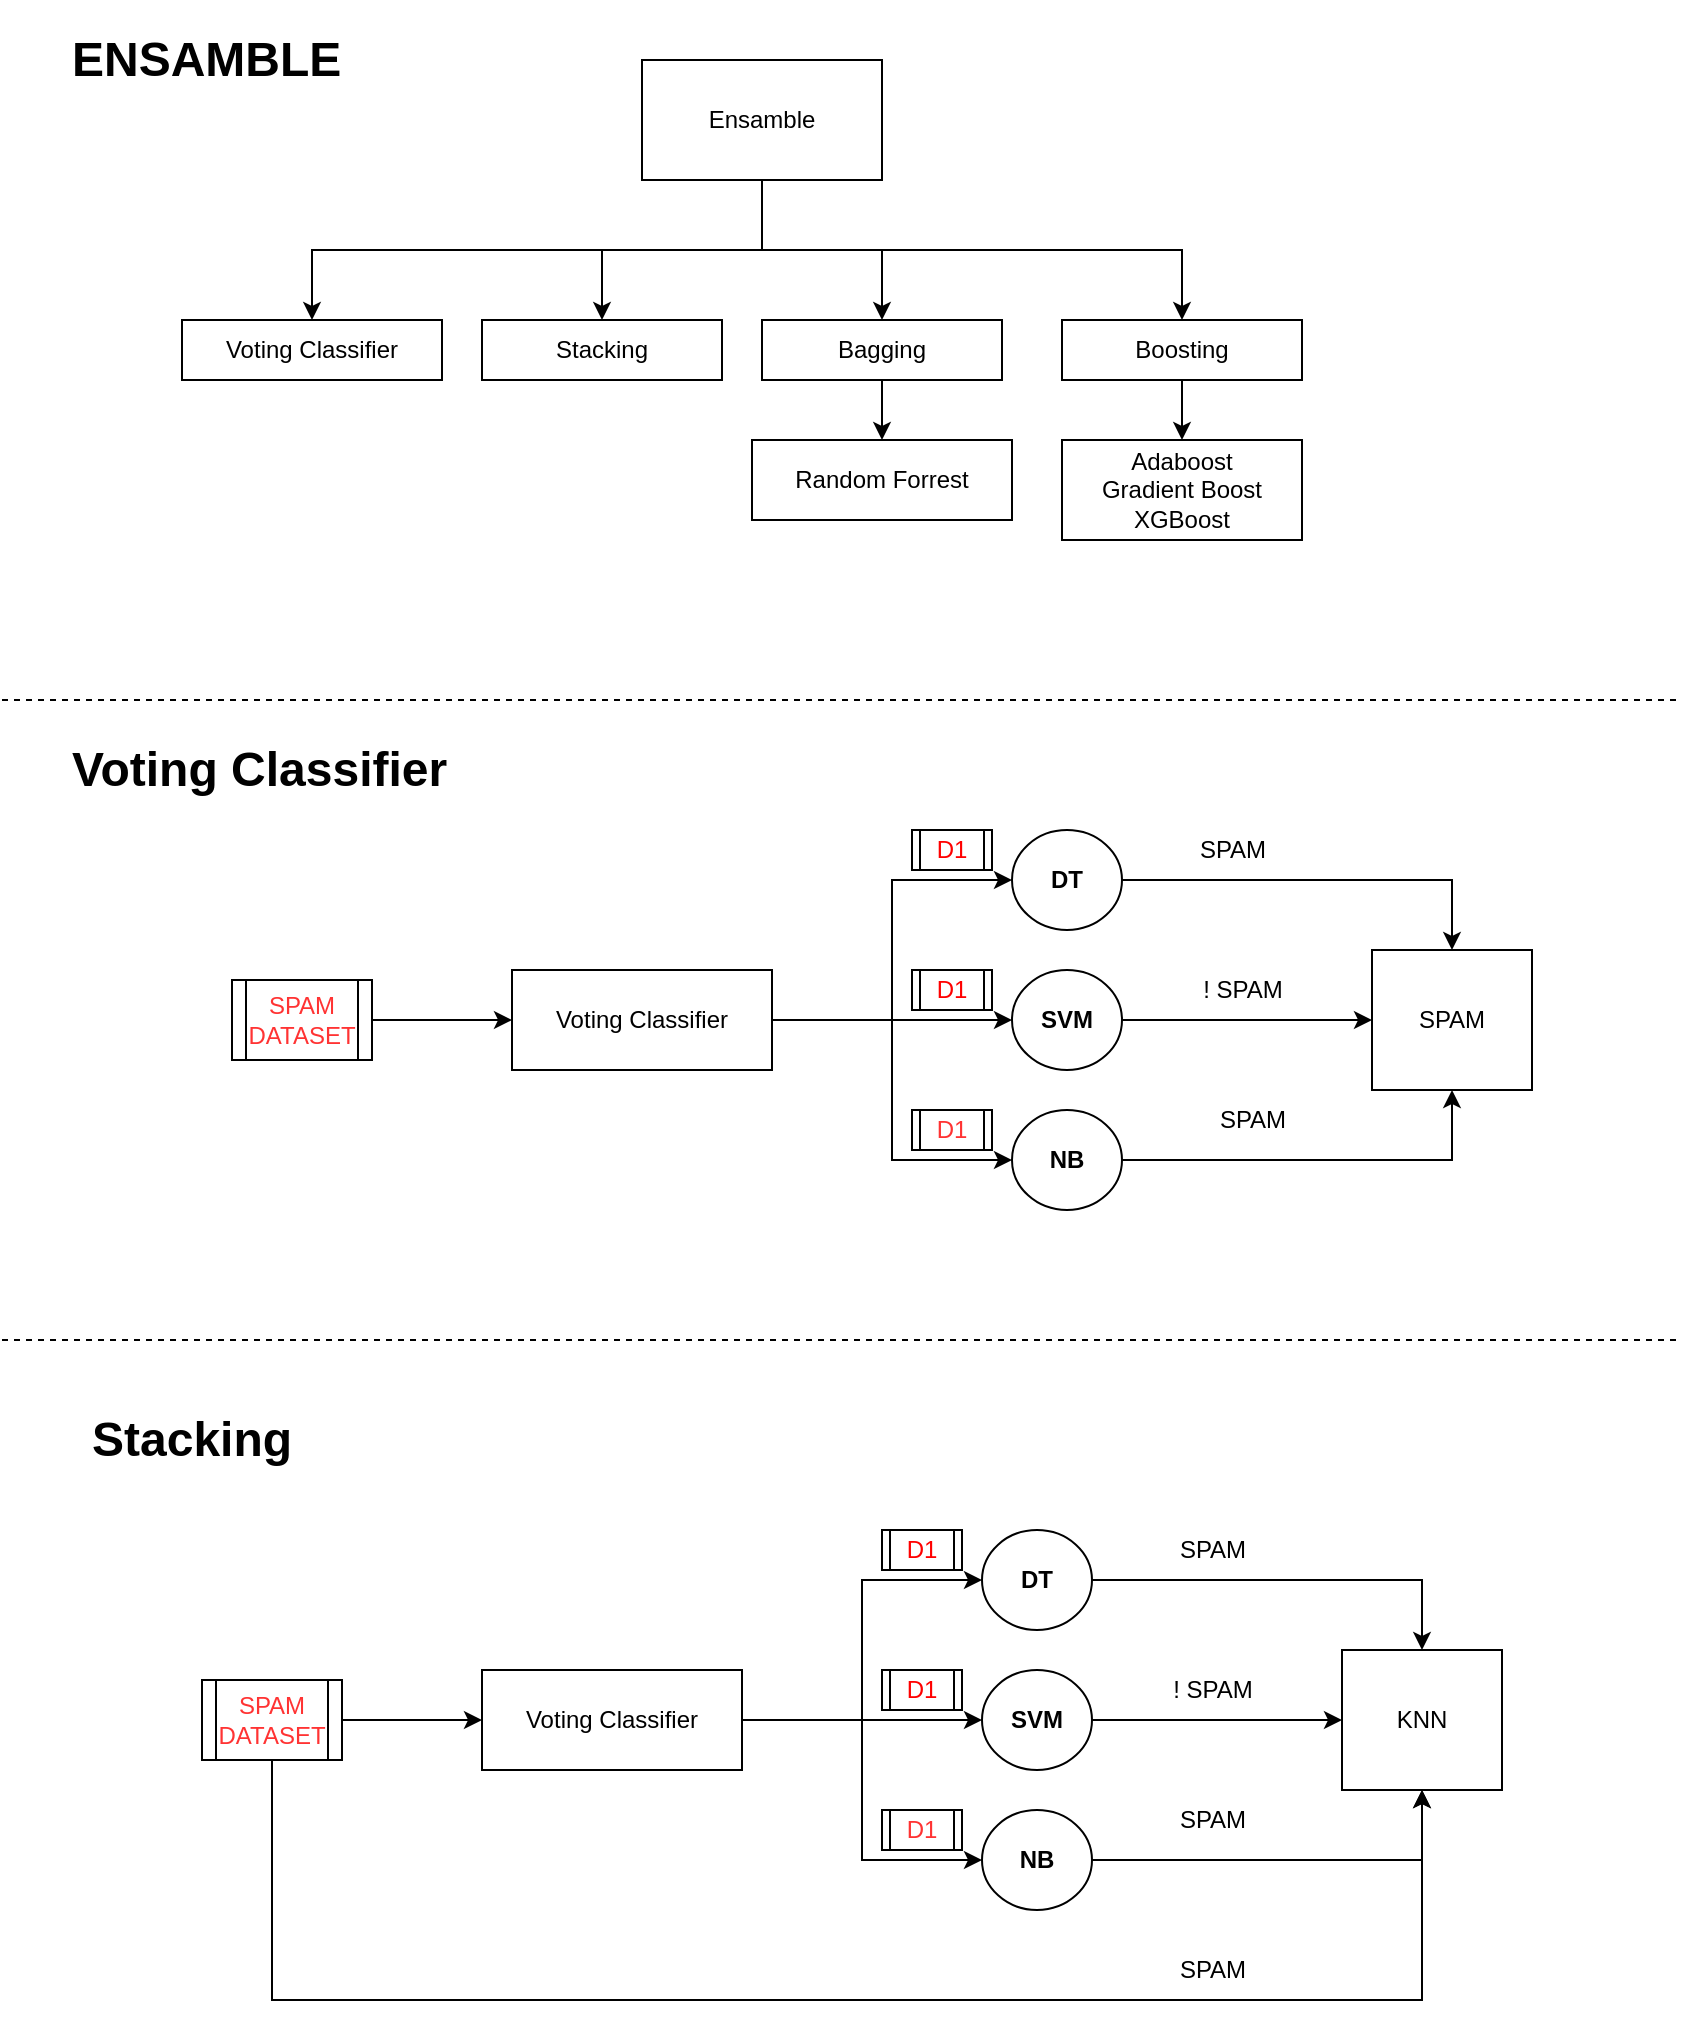 <mxfile version="21.0.2" type="github">
  <diagram name="Page-1" id="7lBA7kvD_7xqQ8wuXruY">
    <mxGraphModel dx="771" dy="537" grid="1" gridSize="10" guides="1" tooltips="1" connect="1" arrows="1" fold="1" page="1" pageScale="1" pageWidth="850" pageHeight="1100" math="0" shadow="0">
      <root>
        <mxCell id="0" />
        <mxCell id="1" parent="0" />
        <mxCell id="OzWp20X-Q7MLgfGEOaph-7" value="" style="edgeStyle=orthogonalEdgeStyle;rounded=0;orthogonalLoop=1;jettySize=auto;html=1;" edge="1" parent="1" source="OzWp20X-Q7MLgfGEOaph-1" target="OzWp20X-Q7MLgfGEOaph-5">
          <mxGeometry relative="1" as="geometry" />
        </mxCell>
        <mxCell id="OzWp20X-Q7MLgfGEOaph-1" value="Ensamble" style="rounded=0;whiteSpace=wrap;html=1;" vertex="1" parent="1">
          <mxGeometry x="320" y="40" width="120" height="60" as="geometry" />
        </mxCell>
        <mxCell id="OzWp20X-Q7MLgfGEOaph-2" value="Voting Classifier" style="rounded=0;whiteSpace=wrap;html=1;" vertex="1" parent="1">
          <mxGeometry x="90" y="170" width="130" height="30" as="geometry" />
        </mxCell>
        <mxCell id="OzWp20X-Q7MLgfGEOaph-4" value="Stacking" style="rounded=0;whiteSpace=wrap;html=1;" vertex="1" parent="1">
          <mxGeometry x="240" y="170" width="120" height="30" as="geometry" />
        </mxCell>
        <mxCell id="OzWp20X-Q7MLgfGEOaph-16" value="" style="edgeStyle=orthogonalEdgeStyle;rounded=0;orthogonalLoop=1;jettySize=auto;html=1;" edge="1" parent="1" source="OzWp20X-Q7MLgfGEOaph-5" target="OzWp20X-Q7MLgfGEOaph-15">
          <mxGeometry relative="1" as="geometry" />
        </mxCell>
        <mxCell id="OzWp20X-Q7MLgfGEOaph-5" value="Bagging" style="rounded=0;whiteSpace=wrap;html=1;" vertex="1" parent="1">
          <mxGeometry x="380" y="170" width="120" height="30" as="geometry" />
        </mxCell>
        <mxCell id="OzWp20X-Q7MLgfGEOaph-18" value="" style="edgeStyle=orthogonalEdgeStyle;rounded=0;orthogonalLoop=1;jettySize=auto;html=1;" edge="1" parent="1" source="OzWp20X-Q7MLgfGEOaph-6" target="OzWp20X-Q7MLgfGEOaph-17">
          <mxGeometry relative="1" as="geometry" />
        </mxCell>
        <mxCell id="OzWp20X-Q7MLgfGEOaph-6" value="Boosting" style="rounded=0;whiteSpace=wrap;html=1;" vertex="1" parent="1">
          <mxGeometry x="530" y="170" width="120" height="30" as="geometry" />
        </mxCell>
        <mxCell id="OzWp20X-Q7MLgfGEOaph-8" value="" style="edgeStyle=orthogonalEdgeStyle;rounded=0;orthogonalLoop=1;jettySize=auto;html=1;exitX=0.5;exitY=1;exitDx=0;exitDy=0;" edge="1" parent="1" source="OzWp20X-Q7MLgfGEOaph-1" target="OzWp20X-Q7MLgfGEOaph-2">
          <mxGeometry relative="1" as="geometry">
            <mxPoint x="390" y="110" as="sourcePoint" />
            <mxPoint x="450" y="180" as="targetPoint" />
          </mxGeometry>
        </mxCell>
        <mxCell id="OzWp20X-Q7MLgfGEOaph-11" value="" style="edgeStyle=orthogonalEdgeStyle;rounded=0;orthogonalLoop=1;jettySize=auto;html=1;exitX=0.5;exitY=1;exitDx=0;exitDy=0;entryX=0.5;entryY=0;entryDx=0;entryDy=0;" edge="1" parent="1" source="OzWp20X-Q7MLgfGEOaph-1" target="OzWp20X-Q7MLgfGEOaph-4">
          <mxGeometry relative="1" as="geometry">
            <mxPoint x="390" y="110" as="sourcePoint" />
            <mxPoint x="165" y="180" as="targetPoint" />
          </mxGeometry>
        </mxCell>
        <mxCell id="OzWp20X-Q7MLgfGEOaph-14" value="" style="edgeStyle=orthogonalEdgeStyle;rounded=0;orthogonalLoop=1;jettySize=auto;html=1;exitX=0.5;exitY=1;exitDx=0;exitDy=0;" edge="1" parent="1" source="OzWp20X-Q7MLgfGEOaph-1" target="OzWp20X-Q7MLgfGEOaph-6">
          <mxGeometry relative="1" as="geometry">
            <mxPoint x="390" y="110" as="sourcePoint" />
            <mxPoint x="450" y="180" as="targetPoint" />
          </mxGeometry>
        </mxCell>
        <mxCell id="OzWp20X-Q7MLgfGEOaph-15" value="Random Forrest" style="rounded=0;whiteSpace=wrap;html=1;" vertex="1" parent="1">
          <mxGeometry x="375" y="230" width="130" height="40" as="geometry" />
        </mxCell>
        <mxCell id="OzWp20X-Q7MLgfGEOaph-17" value="Adaboost&lt;br&gt;Gradient Boost&lt;br&gt;XGBoost" style="rounded=0;whiteSpace=wrap;html=1;align=center;" vertex="1" parent="1">
          <mxGeometry x="530" y="230" width="120" height="50" as="geometry" />
        </mxCell>
        <mxCell id="OzWp20X-Q7MLgfGEOaph-21" value="" style="edgeStyle=orthogonalEdgeStyle;rounded=0;orthogonalLoop=1;jettySize=auto;html=1;entryX=0;entryY=0.5;entryDx=0;entryDy=0;" edge="1" parent="1" source="OzWp20X-Q7MLgfGEOaph-19" target="OzWp20X-Q7MLgfGEOaph-20">
          <mxGeometry relative="1" as="geometry" />
        </mxCell>
        <mxCell id="OzWp20X-Q7MLgfGEOaph-19" value="Voting Classifier" style="rounded=0;whiteSpace=wrap;html=1;" vertex="1" parent="1">
          <mxGeometry x="255" y="495" width="130" height="50" as="geometry" />
        </mxCell>
        <mxCell id="OzWp20X-Q7MLgfGEOaph-31" value="" style="edgeStyle=orthogonalEdgeStyle;rounded=0;orthogonalLoop=1;jettySize=auto;html=1;" edge="1" parent="1" source="OzWp20X-Q7MLgfGEOaph-20" target="OzWp20X-Q7MLgfGEOaph-30">
          <mxGeometry relative="1" as="geometry" />
        </mxCell>
        <mxCell id="OzWp20X-Q7MLgfGEOaph-20" value="DT" style="ellipse;whiteSpace=wrap;html=1;rounded=0;fontStyle=1" vertex="1" parent="1">
          <mxGeometry x="505" y="425" width="55" height="50" as="geometry" />
        </mxCell>
        <mxCell id="OzWp20X-Q7MLgfGEOaph-22" value="SVM" style="ellipse;whiteSpace=wrap;html=1;rounded=0;fontStyle=1" vertex="1" parent="1">
          <mxGeometry x="505" y="495" width="55" height="50" as="geometry" />
        </mxCell>
        <mxCell id="OzWp20X-Q7MLgfGEOaph-23" value="NB" style="ellipse;whiteSpace=wrap;html=1;rounded=0;fontStyle=1" vertex="1" parent="1">
          <mxGeometry x="505" y="565" width="55" height="50" as="geometry" />
        </mxCell>
        <mxCell id="OzWp20X-Q7MLgfGEOaph-24" value="" style="edgeStyle=orthogonalEdgeStyle;rounded=0;orthogonalLoop=1;jettySize=auto;html=1;entryX=0;entryY=0.5;entryDx=0;entryDy=0;exitX=1;exitY=0.5;exitDx=0;exitDy=0;" edge="1" parent="1" source="OzWp20X-Q7MLgfGEOaph-19" target="OzWp20X-Q7MLgfGEOaph-23">
          <mxGeometry relative="1" as="geometry">
            <mxPoint x="395" y="530" as="sourcePoint" />
            <mxPoint x="500" y="430" as="targetPoint" />
          </mxGeometry>
        </mxCell>
        <mxCell id="OzWp20X-Q7MLgfGEOaph-25" value="" style="edgeStyle=orthogonalEdgeStyle;rounded=0;orthogonalLoop=1;jettySize=auto;html=1;exitX=1;exitY=0.5;exitDx=0;exitDy=0;" edge="1" parent="1" source="OzWp20X-Q7MLgfGEOaph-19" target="OzWp20X-Q7MLgfGEOaph-22">
          <mxGeometry relative="1" as="geometry">
            <mxPoint x="395" y="530" as="sourcePoint" />
            <mxPoint x="500" y="570" as="targetPoint" />
          </mxGeometry>
        </mxCell>
        <mxCell id="OzWp20X-Q7MLgfGEOaph-26" value="D1" style="shape=process;whiteSpace=wrap;html=1;backgroundOutline=1;fontColor=#FF0000;" vertex="1" parent="1">
          <mxGeometry x="455" y="425" width="40" height="20" as="geometry" />
        </mxCell>
        <mxCell id="OzWp20X-Q7MLgfGEOaph-27" value="D1" style="shape=process;whiteSpace=wrap;html=1;backgroundOutline=1;fontColor=#FF0000;" vertex="1" parent="1">
          <mxGeometry x="455" y="495" width="40" height="20" as="geometry" />
        </mxCell>
        <mxCell id="OzWp20X-Q7MLgfGEOaph-29" value="D1" style="shape=process;whiteSpace=wrap;html=1;backgroundOutline=1;fontColor=#FF3333;" vertex="1" parent="1">
          <mxGeometry x="455" y="565" width="40" height="20" as="geometry" />
        </mxCell>
        <mxCell id="OzWp20X-Q7MLgfGEOaph-30" value="SPAM" style="whiteSpace=wrap;html=1;rounded=0;" vertex="1" parent="1">
          <mxGeometry x="685" y="485" width="80" height="70" as="geometry" />
        </mxCell>
        <mxCell id="OzWp20X-Q7MLgfGEOaph-32" value="" style="edgeStyle=orthogonalEdgeStyle;rounded=0;orthogonalLoop=1;jettySize=auto;html=1;exitX=1;exitY=0.5;exitDx=0;exitDy=0;entryX=0;entryY=0.5;entryDx=0;entryDy=0;" edge="1" parent="1" source="OzWp20X-Q7MLgfGEOaph-22" target="OzWp20X-Q7MLgfGEOaph-30">
          <mxGeometry relative="1" as="geometry">
            <mxPoint x="570" y="460" as="sourcePoint" />
            <mxPoint x="695" y="520" as="targetPoint" />
          </mxGeometry>
        </mxCell>
        <mxCell id="OzWp20X-Q7MLgfGEOaph-33" value="" style="edgeStyle=orthogonalEdgeStyle;rounded=0;orthogonalLoop=1;jettySize=auto;html=1;entryX=0.5;entryY=1;entryDx=0;entryDy=0;exitX=1;exitY=0.5;exitDx=0;exitDy=0;" edge="1" parent="1" source="OzWp20X-Q7MLgfGEOaph-23" target="OzWp20X-Q7MLgfGEOaph-30">
          <mxGeometry relative="1" as="geometry">
            <mxPoint x="565" y="585" as="sourcePoint" />
            <mxPoint x="735" y="530" as="targetPoint" />
          </mxGeometry>
        </mxCell>
        <mxCell id="OzWp20X-Q7MLgfGEOaph-38" value="" style="edgeStyle=orthogonalEdgeStyle;rounded=0;orthogonalLoop=1;jettySize=auto;html=1;" edge="1" parent="1" source="OzWp20X-Q7MLgfGEOaph-34" target="OzWp20X-Q7MLgfGEOaph-19">
          <mxGeometry relative="1" as="geometry" />
        </mxCell>
        <mxCell id="OzWp20X-Q7MLgfGEOaph-34" value="SPAM DATASET" style="shape=process;whiteSpace=wrap;html=1;backgroundOutline=1;fontColor=#FF3333;" vertex="1" parent="1">
          <mxGeometry x="115" y="500" width="70" height="40" as="geometry" />
        </mxCell>
        <mxCell id="OzWp20X-Q7MLgfGEOaph-35" value="SPAM" style="text;html=1;align=center;verticalAlign=middle;resizable=0;points=[];autosize=1;strokeColor=none;fillColor=none;" vertex="1" parent="1">
          <mxGeometry x="585" y="420" width="60" height="30" as="geometry" />
        </mxCell>
        <mxCell id="OzWp20X-Q7MLgfGEOaph-36" value="! SPAM" style="text;html=1;align=center;verticalAlign=middle;resizable=0;points=[];autosize=1;strokeColor=none;fillColor=none;" vertex="1" parent="1">
          <mxGeometry x="590" y="490" width="60" height="30" as="geometry" />
        </mxCell>
        <mxCell id="OzWp20X-Q7MLgfGEOaph-37" value="SPAM" style="text;html=1;align=center;verticalAlign=middle;resizable=0;points=[];autosize=1;strokeColor=none;fillColor=none;" vertex="1" parent="1">
          <mxGeometry x="595" y="555" width="60" height="30" as="geometry" />
        </mxCell>
        <mxCell id="OzWp20X-Q7MLgfGEOaph-39" value="" style="endArrow=none;dashed=1;html=1;rounded=0;" edge="1" parent="1">
          <mxGeometry width="50" height="50" relative="1" as="geometry">
            <mxPoint y="360" as="sourcePoint" />
            <mxPoint x="840" y="360" as="targetPoint" />
          </mxGeometry>
        </mxCell>
        <mxCell id="OzWp20X-Q7MLgfGEOaph-40" value="&lt;h1 style=&quot;border-color: var(--border-color);&quot;&gt;Voting Classifier&lt;/h1&gt;&lt;h1&gt;&lt;p style=&quot;border-color: var(--border-color);&quot;&gt;&lt;br style=&quot;border-color: var(--border-color); font-size: 12px; font-weight: 400;&quot;&gt;&lt;/p&gt;&lt;/h1&gt;" style="text;html=1;strokeColor=none;fillColor=none;spacing=5;spacingTop=-20;whiteSpace=wrap;overflow=hidden;rounded=0;" vertex="1" parent="1">
          <mxGeometry x="30" y="375" width="210" height="35" as="geometry" />
        </mxCell>
        <mxCell id="OzWp20X-Q7MLgfGEOaph-42" value="&lt;h1&gt;ENSAMBLE&lt;/h1&gt;" style="text;html=1;strokeColor=none;fillColor=none;spacing=5;spacingTop=-20;whiteSpace=wrap;overflow=hidden;rounded=0;" vertex="1" parent="1">
          <mxGeometry x="30" y="20" width="210" height="35" as="geometry" />
        </mxCell>
        <mxCell id="OzWp20X-Q7MLgfGEOaph-43" value="" style="endArrow=none;dashed=1;html=1;rounded=0;" edge="1" parent="1">
          <mxGeometry width="50" height="50" relative="1" as="geometry">
            <mxPoint y="680" as="sourcePoint" />
            <mxPoint x="840" y="680" as="targetPoint" />
          </mxGeometry>
        </mxCell>
        <mxCell id="OzWp20X-Q7MLgfGEOaph-44" value="&lt;h1 style=&quot;border-color: var(--border-color);&quot;&gt;Stacking&lt;/h1&gt;" style="text;html=1;strokeColor=none;fillColor=none;spacing=5;spacingTop=-20;whiteSpace=wrap;overflow=hidden;rounded=0;" vertex="1" parent="1">
          <mxGeometry x="40" y="710" width="210" height="35" as="geometry" />
        </mxCell>
        <mxCell id="OzWp20X-Q7MLgfGEOaph-45" value="" style="edgeStyle=orthogonalEdgeStyle;rounded=0;orthogonalLoop=1;jettySize=auto;html=1;entryX=0;entryY=0.5;entryDx=0;entryDy=0;" edge="1" parent="1" source="OzWp20X-Q7MLgfGEOaph-46" target="OzWp20X-Q7MLgfGEOaph-48">
          <mxGeometry relative="1" as="geometry" />
        </mxCell>
        <mxCell id="OzWp20X-Q7MLgfGEOaph-46" value="Voting Classifier" style="rounded=0;whiteSpace=wrap;html=1;" vertex="1" parent="1">
          <mxGeometry x="240" y="845" width="130" height="50" as="geometry" />
        </mxCell>
        <mxCell id="OzWp20X-Q7MLgfGEOaph-47" value="" style="edgeStyle=orthogonalEdgeStyle;rounded=0;orthogonalLoop=1;jettySize=auto;html=1;" edge="1" parent="1" source="OzWp20X-Q7MLgfGEOaph-48" target="OzWp20X-Q7MLgfGEOaph-56">
          <mxGeometry relative="1" as="geometry" />
        </mxCell>
        <mxCell id="OzWp20X-Q7MLgfGEOaph-48" value="DT" style="ellipse;whiteSpace=wrap;html=1;rounded=0;fontStyle=1" vertex="1" parent="1">
          <mxGeometry x="490" y="775" width="55" height="50" as="geometry" />
        </mxCell>
        <mxCell id="OzWp20X-Q7MLgfGEOaph-49" value="SVM" style="ellipse;whiteSpace=wrap;html=1;rounded=0;fontStyle=1" vertex="1" parent="1">
          <mxGeometry x="490" y="845" width="55" height="50" as="geometry" />
        </mxCell>
        <mxCell id="OzWp20X-Q7MLgfGEOaph-50" value="NB" style="ellipse;whiteSpace=wrap;html=1;rounded=0;fontStyle=1" vertex="1" parent="1">
          <mxGeometry x="490" y="915" width="55" height="50" as="geometry" />
        </mxCell>
        <mxCell id="OzWp20X-Q7MLgfGEOaph-51" value="" style="edgeStyle=orthogonalEdgeStyle;rounded=0;orthogonalLoop=1;jettySize=auto;html=1;entryX=0;entryY=0.5;entryDx=0;entryDy=0;exitX=1;exitY=0.5;exitDx=0;exitDy=0;" edge="1" parent="1" source="OzWp20X-Q7MLgfGEOaph-46" target="OzWp20X-Q7MLgfGEOaph-50">
          <mxGeometry relative="1" as="geometry">
            <mxPoint x="380" y="880" as="sourcePoint" />
            <mxPoint x="485" y="780" as="targetPoint" />
          </mxGeometry>
        </mxCell>
        <mxCell id="OzWp20X-Q7MLgfGEOaph-52" value="" style="edgeStyle=orthogonalEdgeStyle;rounded=0;orthogonalLoop=1;jettySize=auto;html=1;exitX=1;exitY=0.5;exitDx=0;exitDy=0;" edge="1" parent="1" source="OzWp20X-Q7MLgfGEOaph-46" target="OzWp20X-Q7MLgfGEOaph-49">
          <mxGeometry relative="1" as="geometry">
            <mxPoint x="380" y="880" as="sourcePoint" />
            <mxPoint x="485" y="920" as="targetPoint" />
          </mxGeometry>
        </mxCell>
        <mxCell id="OzWp20X-Q7MLgfGEOaph-53" value="D1" style="shape=process;whiteSpace=wrap;html=1;backgroundOutline=1;fontColor=#FF0000;" vertex="1" parent="1">
          <mxGeometry x="440" y="775" width="40" height="20" as="geometry" />
        </mxCell>
        <mxCell id="OzWp20X-Q7MLgfGEOaph-54" value="D1" style="shape=process;whiteSpace=wrap;html=1;backgroundOutline=1;fontColor=#FF0000;" vertex="1" parent="1">
          <mxGeometry x="440" y="845" width="40" height="20" as="geometry" />
        </mxCell>
        <mxCell id="OzWp20X-Q7MLgfGEOaph-55" value="D1" style="shape=process;whiteSpace=wrap;html=1;backgroundOutline=1;fontColor=#FF3333;" vertex="1" parent="1">
          <mxGeometry x="440" y="915" width="40" height="20" as="geometry" />
        </mxCell>
        <mxCell id="OzWp20X-Q7MLgfGEOaph-56" value="KNN" style="whiteSpace=wrap;html=1;rounded=0;" vertex="1" parent="1">
          <mxGeometry x="670" y="835" width="80" height="70" as="geometry" />
        </mxCell>
        <mxCell id="OzWp20X-Q7MLgfGEOaph-57" value="" style="edgeStyle=orthogonalEdgeStyle;rounded=0;orthogonalLoop=1;jettySize=auto;html=1;exitX=1;exitY=0.5;exitDx=0;exitDy=0;entryX=0;entryY=0.5;entryDx=0;entryDy=0;" edge="1" parent="1" source="OzWp20X-Q7MLgfGEOaph-49" target="OzWp20X-Q7MLgfGEOaph-56">
          <mxGeometry relative="1" as="geometry">
            <mxPoint x="555" y="810" as="sourcePoint" />
            <mxPoint x="680" y="870" as="targetPoint" />
          </mxGeometry>
        </mxCell>
        <mxCell id="OzWp20X-Q7MLgfGEOaph-58" value="" style="edgeStyle=orthogonalEdgeStyle;rounded=0;orthogonalLoop=1;jettySize=auto;html=1;entryX=0.5;entryY=1;entryDx=0;entryDy=0;exitX=1;exitY=0.5;exitDx=0;exitDy=0;" edge="1" parent="1" target="OzWp20X-Q7MLgfGEOaph-56" source="OzWp20X-Q7MLgfGEOaph-50">
          <mxGeometry relative="1" as="geometry">
            <mxPoint x="550" y="935" as="sourcePoint" />
            <mxPoint x="720" y="880" as="targetPoint" />
          </mxGeometry>
        </mxCell>
        <mxCell id="OzWp20X-Q7MLgfGEOaph-59" value="" style="edgeStyle=orthogonalEdgeStyle;rounded=0;orthogonalLoop=1;jettySize=auto;html=1;" edge="1" parent="1" source="OzWp20X-Q7MLgfGEOaph-60" target="OzWp20X-Q7MLgfGEOaph-46">
          <mxGeometry relative="1" as="geometry" />
        </mxCell>
        <mxCell id="OzWp20X-Q7MLgfGEOaph-60" value="SPAM DATASET" style="shape=process;whiteSpace=wrap;html=1;backgroundOutline=1;fontColor=#FF3333;" vertex="1" parent="1">
          <mxGeometry x="100" y="850" width="70" height="40" as="geometry" />
        </mxCell>
        <mxCell id="OzWp20X-Q7MLgfGEOaph-61" value="SPAM" style="text;html=1;align=center;verticalAlign=middle;resizable=0;points=[];autosize=1;strokeColor=none;fillColor=none;" vertex="1" parent="1">
          <mxGeometry x="575" y="770" width="60" height="30" as="geometry" />
        </mxCell>
        <mxCell id="OzWp20X-Q7MLgfGEOaph-62" value="! SPAM" style="text;html=1;align=center;verticalAlign=middle;resizable=0;points=[];autosize=1;strokeColor=none;fillColor=none;" vertex="1" parent="1">
          <mxGeometry x="575" y="840" width="60" height="30" as="geometry" />
        </mxCell>
        <mxCell id="OzWp20X-Q7MLgfGEOaph-63" value="SPAM" style="text;html=1;align=center;verticalAlign=middle;resizable=0;points=[];autosize=1;strokeColor=none;fillColor=none;" vertex="1" parent="1">
          <mxGeometry x="575" y="905" width="60" height="30" as="geometry" />
        </mxCell>
        <mxCell id="OzWp20X-Q7MLgfGEOaph-64" value="" style="edgeStyle=orthogonalEdgeStyle;rounded=0;orthogonalLoop=1;jettySize=auto;html=1;exitX=0.5;exitY=1;exitDx=0;exitDy=0;" edge="1" parent="1" source="OzWp20X-Q7MLgfGEOaph-60" target="OzWp20X-Q7MLgfGEOaph-56">
          <mxGeometry relative="1" as="geometry">
            <mxPoint x="555" y="950" as="sourcePoint" />
            <mxPoint x="710" y="910" as="targetPoint" />
            <Array as="points">
              <mxPoint x="135" y="1010" />
              <mxPoint x="710" y="1010" />
            </Array>
          </mxGeometry>
        </mxCell>
        <mxCell id="OzWp20X-Q7MLgfGEOaph-65" value="SPAM" style="text;html=1;align=center;verticalAlign=middle;resizable=0;points=[];autosize=1;strokeColor=none;fillColor=none;" vertex="1" parent="1">
          <mxGeometry x="575" y="980" width="60" height="30" as="geometry" />
        </mxCell>
      </root>
    </mxGraphModel>
  </diagram>
</mxfile>
